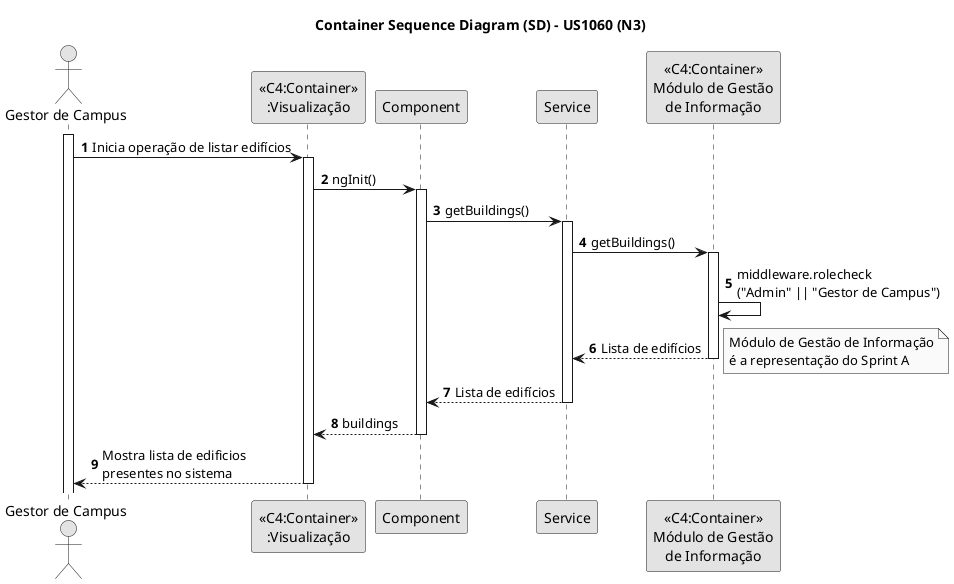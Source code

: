 @startuml
skinparam monochrome true
skinparam packageStyle rectangle
skinparam shadowing false

title Container Sequence Diagram (SD) - US1060 (N3)

autonumber

actor "Gestor de Campus"

activate "Gestor de Campus"
"Gestor de Campus" -> "<<C4:Container>>\n:Visualização": Inicia operação de listar edifícios
activate "<<C4:Container>>\n:Visualização"
"<<C4:Container>>\n:Visualização" -> Component: ngInit()
activate Component
Component -> Service: getBuildings()
activate Service
Service -> "<<C4:Container>>\nMódulo de Gestão\nde Informação" : getBuildings()
activate "<<C4:Container>>\nMódulo de Gestão\nde Informação"
"<<C4:Container>>\nMódulo de Gestão\nde Informação" -> "<<C4:Container>>\nMódulo de Gestão\nde Informação": middleware.rolecheck\n("Admin" || "Gestor de Campus")
"<<C4:Container>>\nMódulo de Gestão\nde Informação" --> Service : Lista de edifícios
deactivate "<<C4:Container>>\nMódulo de Gestão\nde Informação"
note right: Módulo de Gestão de Informação\né a representação do Sprint A
Service --> Component : Lista de edifícios
deactivate Service
Component --> "<<C4:Container>>\n:Visualização" : buildings
deactivate Component

"<<C4:Container>>\n:Visualização" --> "Gestor de Campus": Mostra lista de edificios\npresentes no sistema
deactivate "<<C4:Container>>\n:Visualização"

@enduml